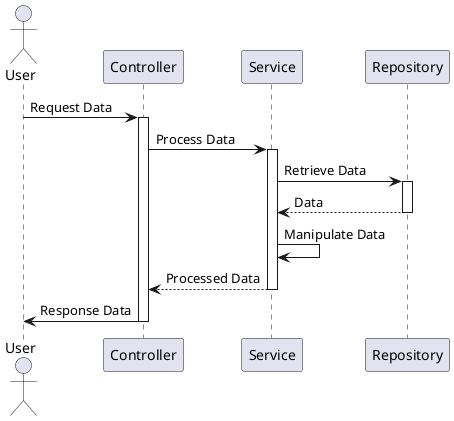 @startuml
actor User

participant "Controller" as Controller
participant "Service" as Service
participant "Repository" as Repository

User -> Controller: Request Data
activate Controller

Controller -> Service: Process Data
activate Service

Service -> Repository: Retrieve Data
activate Repository
Repository --> Service: Data
deactivate Repository

Service -> Service: Manipulate Data
Service --> Controller: Processed Data
deactivate Service

Controller -> User: Response Data
deactivate Controller

@enduml
